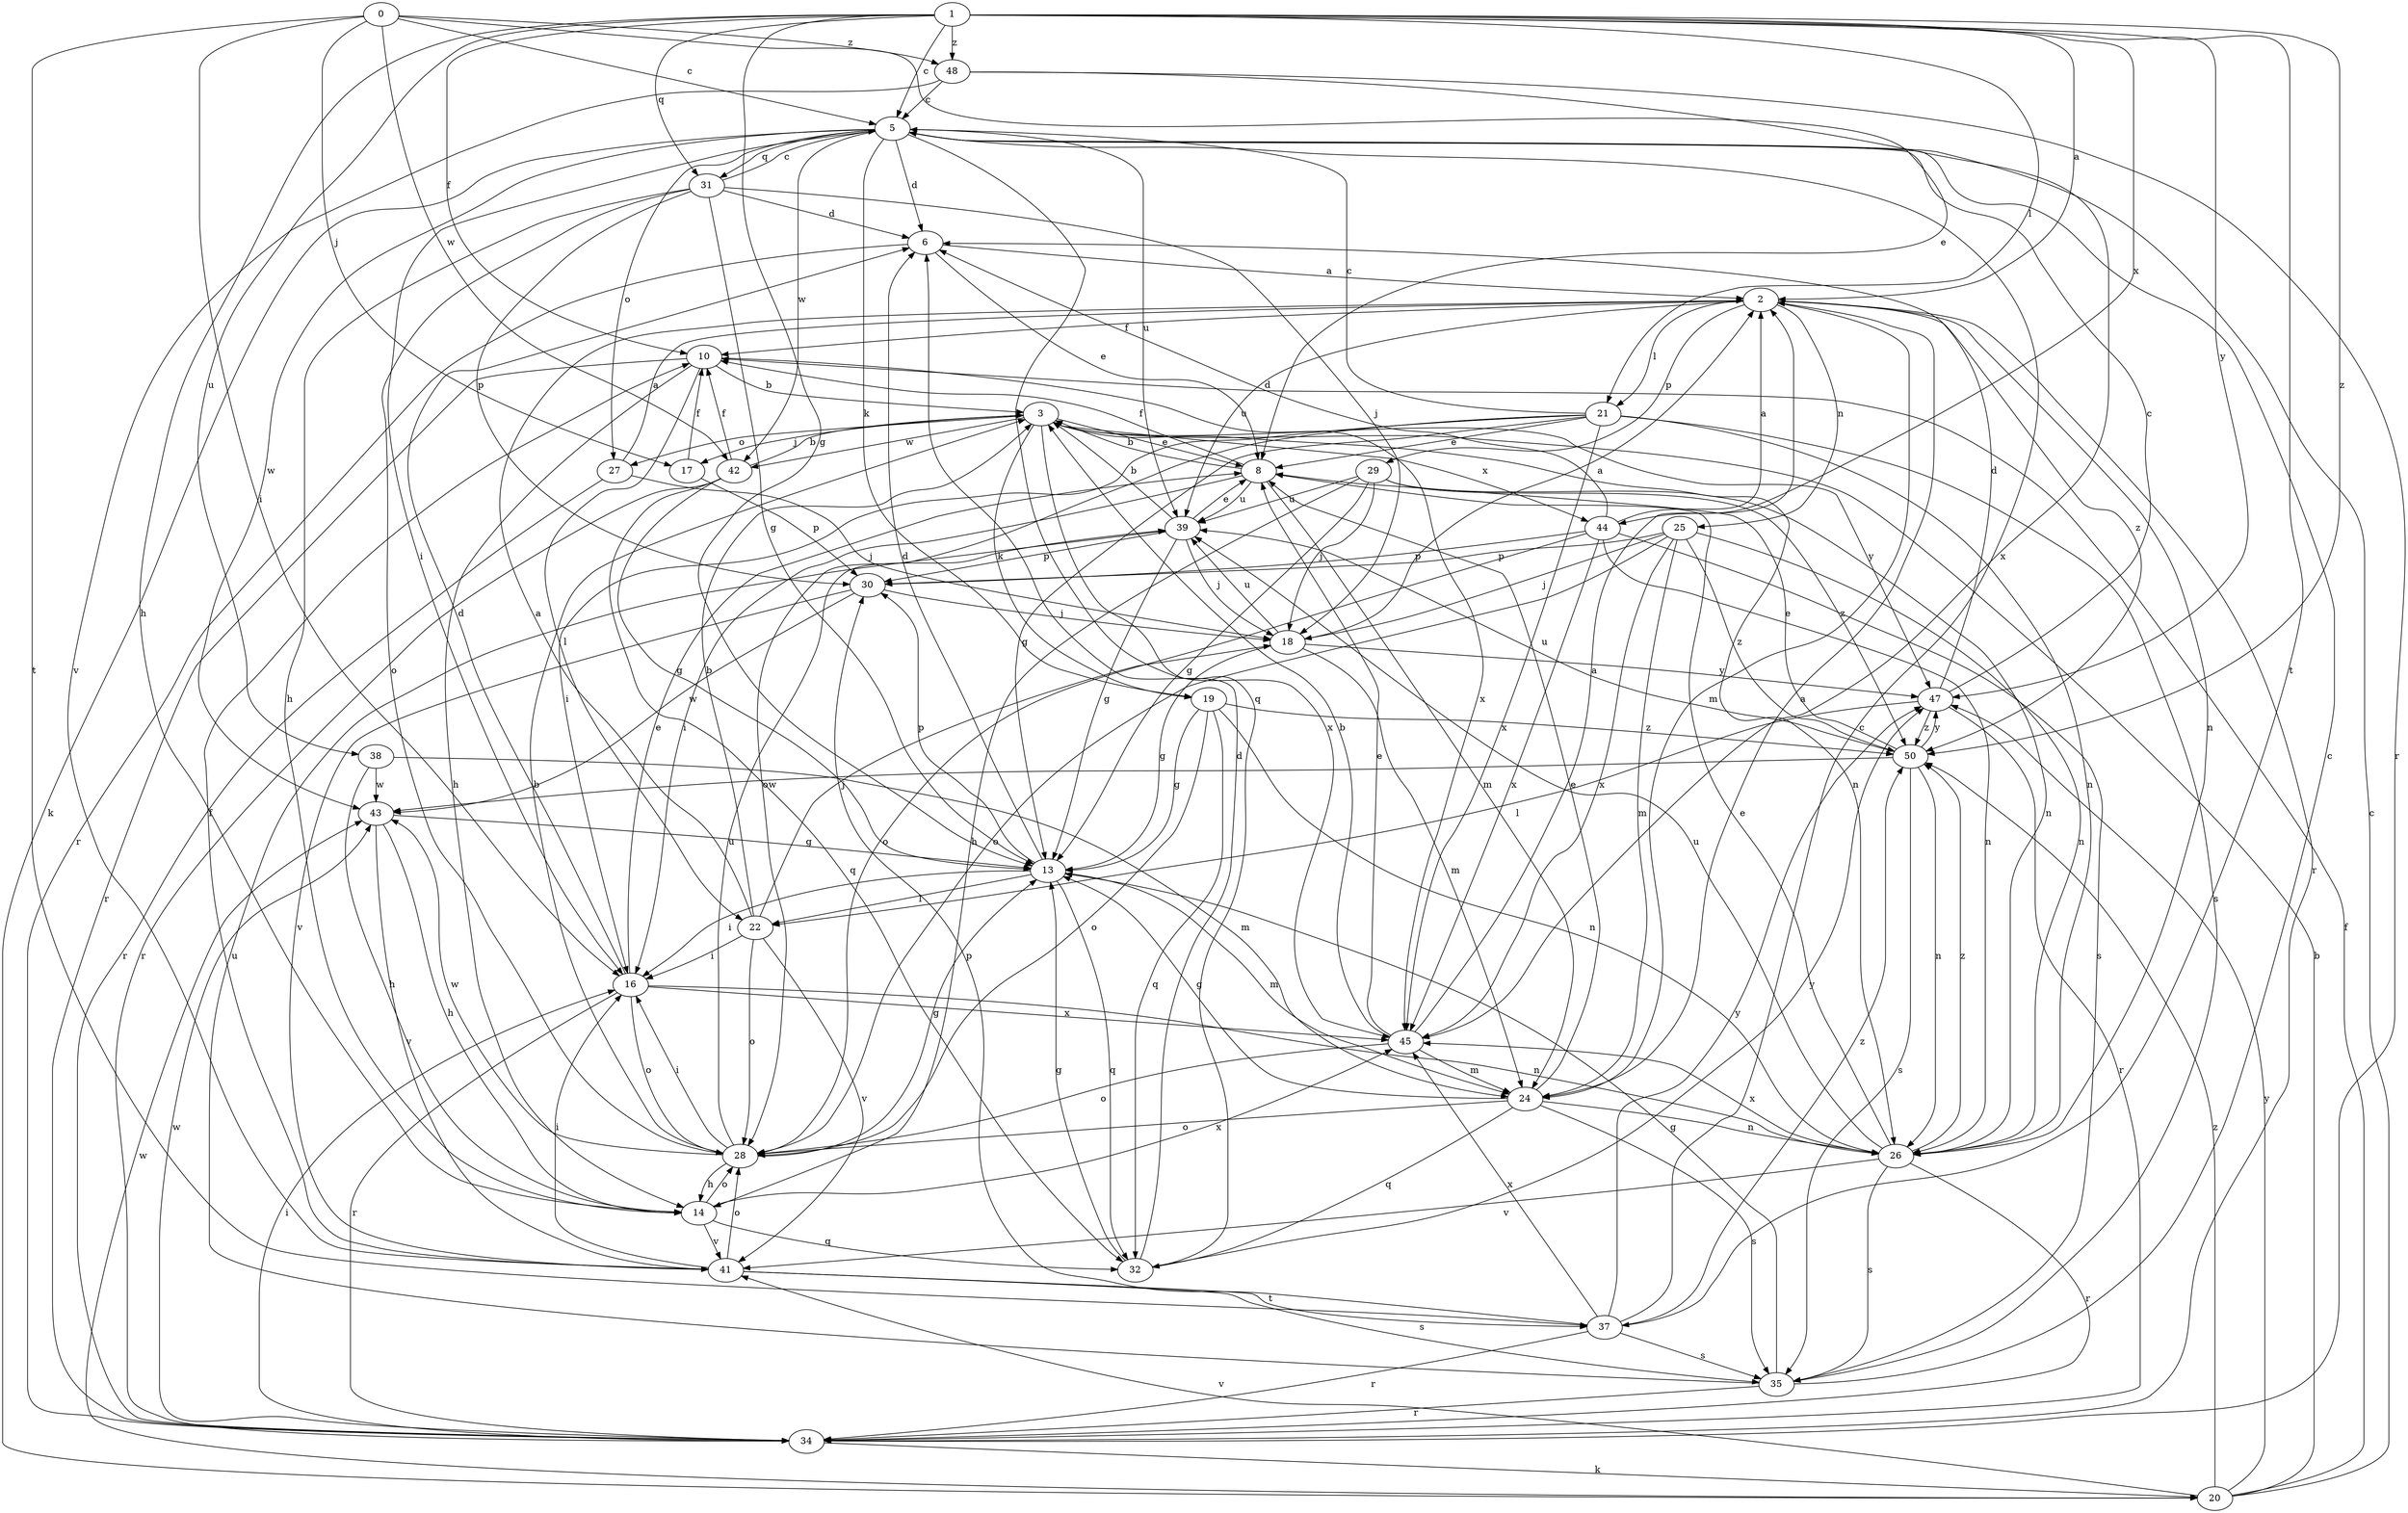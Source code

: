 strict digraph  {
0;
1;
2;
3;
5;
6;
8;
10;
13;
14;
16;
17;
18;
19;
20;
21;
22;
24;
25;
26;
27;
28;
29;
30;
31;
32;
34;
35;
37;
38;
39;
41;
42;
43;
44;
45;
47;
48;
50;
0 -> 5  [label=c];
0 -> 8  [label=e];
0 -> 16  [label=i];
0 -> 17  [label=j];
0 -> 37  [label=t];
0 -> 42  [label=w];
0 -> 48  [label=z];
1 -> 2  [label=a];
1 -> 5  [label=c];
1 -> 10  [label=f];
1 -> 13  [label=g];
1 -> 14  [label=h];
1 -> 21  [label=l];
1 -> 31  [label=q];
1 -> 37  [label=t];
1 -> 38  [label=u];
1 -> 44  [label=x];
1 -> 47  [label=y];
1 -> 48  [label=z];
1 -> 50  [label=z];
2 -> 10  [label=f];
2 -> 21  [label=l];
2 -> 24  [label=m];
2 -> 25  [label=n];
2 -> 26  [label=n];
2 -> 29  [label=p];
2 -> 34  [label=r];
2 -> 39  [label=u];
2 -> 50  [label=z];
3 -> 8  [label=e];
3 -> 17  [label=j];
3 -> 19  [label=k];
3 -> 26  [label=n];
3 -> 27  [label=o];
3 -> 42  [label=w];
3 -> 44  [label=x];
3 -> 45  [label=x];
3 -> 47  [label=y];
5 -> 6  [label=d];
5 -> 16  [label=i];
5 -> 19  [label=k];
5 -> 20  [label=k];
5 -> 27  [label=o];
5 -> 31  [label=q];
5 -> 32  [label=q];
5 -> 39  [label=u];
5 -> 42  [label=w];
5 -> 43  [label=w];
6 -> 2  [label=a];
6 -> 8  [label=e];
6 -> 34  [label=r];
8 -> 3  [label=b];
8 -> 10  [label=f];
8 -> 16  [label=i];
8 -> 24  [label=m];
8 -> 39  [label=u];
10 -> 3  [label=b];
10 -> 14  [label=h];
10 -> 22  [label=l];
10 -> 34  [label=r];
10 -> 45  [label=x];
13 -> 6  [label=d];
13 -> 16  [label=i];
13 -> 22  [label=l];
13 -> 24  [label=m];
13 -> 30  [label=p];
13 -> 32  [label=q];
14 -> 28  [label=o];
14 -> 32  [label=q];
14 -> 41  [label=v];
14 -> 45  [label=x];
16 -> 6  [label=d];
16 -> 8  [label=e];
16 -> 26  [label=n];
16 -> 28  [label=o];
16 -> 34  [label=r];
16 -> 45  [label=x];
17 -> 10  [label=f];
17 -> 30  [label=p];
18 -> 2  [label=a];
18 -> 13  [label=g];
18 -> 24  [label=m];
18 -> 39  [label=u];
18 -> 47  [label=y];
19 -> 13  [label=g];
19 -> 26  [label=n];
19 -> 28  [label=o];
19 -> 32  [label=q];
19 -> 50  [label=z];
20 -> 3  [label=b];
20 -> 5  [label=c];
20 -> 10  [label=f];
20 -> 41  [label=v];
20 -> 43  [label=w];
20 -> 47  [label=y];
20 -> 50  [label=z];
21 -> 5  [label=c];
21 -> 8  [label=e];
21 -> 13  [label=g];
21 -> 16  [label=i];
21 -> 26  [label=n];
21 -> 28  [label=o];
21 -> 35  [label=s];
21 -> 45  [label=x];
22 -> 2  [label=a];
22 -> 3  [label=b];
22 -> 16  [label=i];
22 -> 18  [label=j];
22 -> 28  [label=o];
22 -> 41  [label=v];
24 -> 2  [label=a];
24 -> 8  [label=e];
24 -> 13  [label=g];
24 -> 26  [label=n];
24 -> 28  [label=o];
24 -> 32  [label=q];
24 -> 35  [label=s];
25 -> 18  [label=j];
25 -> 24  [label=m];
25 -> 26  [label=n];
25 -> 28  [label=o];
25 -> 30  [label=p];
25 -> 45  [label=x];
25 -> 50  [label=z];
26 -> 8  [label=e];
26 -> 34  [label=r];
26 -> 35  [label=s];
26 -> 39  [label=u];
26 -> 41  [label=v];
26 -> 45  [label=x];
26 -> 50  [label=z];
27 -> 2  [label=a];
27 -> 18  [label=j];
27 -> 34  [label=r];
28 -> 3  [label=b];
28 -> 13  [label=g];
28 -> 14  [label=h];
28 -> 16  [label=i];
28 -> 39  [label=u];
28 -> 43  [label=w];
29 -> 13  [label=g];
29 -> 14  [label=h];
29 -> 18  [label=j];
29 -> 26  [label=n];
29 -> 39  [label=u];
29 -> 50  [label=z];
30 -> 18  [label=j];
30 -> 41  [label=v];
30 -> 43  [label=w];
31 -> 5  [label=c];
31 -> 6  [label=d];
31 -> 13  [label=g];
31 -> 14  [label=h];
31 -> 18  [label=j];
31 -> 28  [label=o];
31 -> 30  [label=p];
32 -> 6  [label=d];
32 -> 13  [label=g];
32 -> 47  [label=y];
34 -> 16  [label=i];
34 -> 20  [label=k];
34 -> 43  [label=w];
35 -> 5  [label=c];
35 -> 13  [label=g];
35 -> 34  [label=r];
35 -> 39  [label=u];
37 -> 5  [label=c];
37 -> 30  [label=p];
37 -> 34  [label=r];
37 -> 35  [label=s];
37 -> 45  [label=x];
37 -> 47  [label=y];
37 -> 50  [label=z];
38 -> 14  [label=h];
38 -> 24  [label=m];
38 -> 43  [label=w];
39 -> 3  [label=b];
39 -> 8  [label=e];
39 -> 13  [label=g];
39 -> 18  [label=j];
39 -> 30  [label=p];
41 -> 10  [label=f];
41 -> 16  [label=i];
41 -> 28  [label=o];
41 -> 35  [label=s];
41 -> 37  [label=t];
42 -> 3  [label=b];
42 -> 10  [label=f];
42 -> 13  [label=g];
42 -> 32  [label=q];
42 -> 34  [label=r];
43 -> 13  [label=g];
43 -> 14  [label=h];
43 -> 41  [label=v];
44 -> 2  [label=a];
44 -> 6  [label=d];
44 -> 26  [label=n];
44 -> 28  [label=o];
44 -> 30  [label=p];
44 -> 35  [label=s];
44 -> 45  [label=x];
45 -> 2  [label=a];
45 -> 3  [label=b];
45 -> 8  [label=e];
45 -> 24  [label=m];
45 -> 28  [label=o];
47 -> 5  [label=c];
47 -> 6  [label=d];
47 -> 22  [label=l];
47 -> 34  [label=r];
47 -> 50  [label=z];
48 -> 5  [label=c];
48 -> 34  [label=r];
48 -> 41  [label=v];
48 -> 45  [label=x];
50 -> 8  [label=e];
50 -> 26  [label=n];
50 -> 35  [label=s];
50 -> 39  [label=u];
50 -> 43  [label=w];
50 -> 47  [label=y];
}

